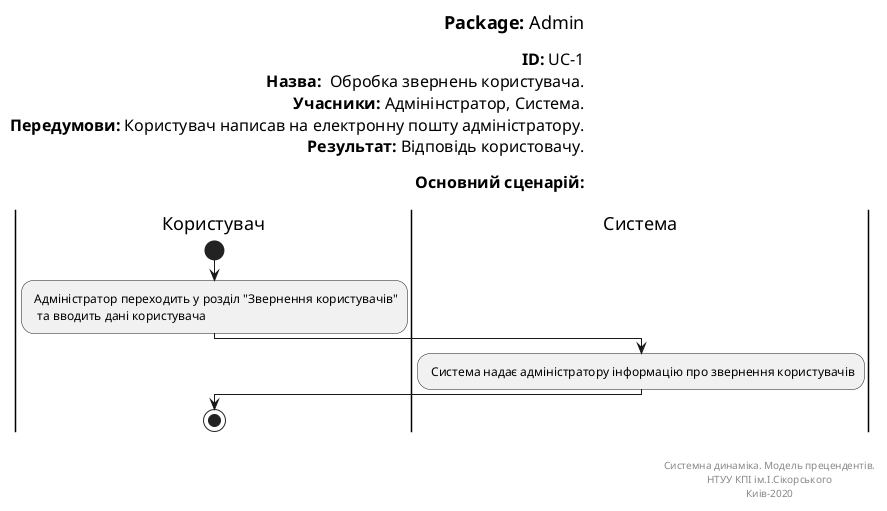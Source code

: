 @startuml
left header
<font color=000 size=18><b>Package:</b> Admin

<font color=000 size=16><b>ID:</b> UC-1
<font color=000 size=16><b>Назва:</b>  Обробка звернень користувача.
<font color=000 size=16><b>Учасники:</b> Адмінінстратор, Система.
<font color=000 size=16><b>Передумови:</b> Користувач написав на електронну пошту адміністратору.
<font color=000 size=16><b>Результат:</b> Відповідь користовачу.

<font color=000 size=16><b>Основний сценарій:</b>

end header

|Користувач|
start
: Адміністратор переходить у розділ "Звернення користувачів"
  та вводить дані користувача;

|Система|
: Система надає адміністратору інформацію про звернення користувачів;

|Користувач|

stop;

right footer


Системна динаміка. Модель прецендентів.
НТУУ КПІ ім.І.Сікорського
Киів-2020
end footer
@enduml
